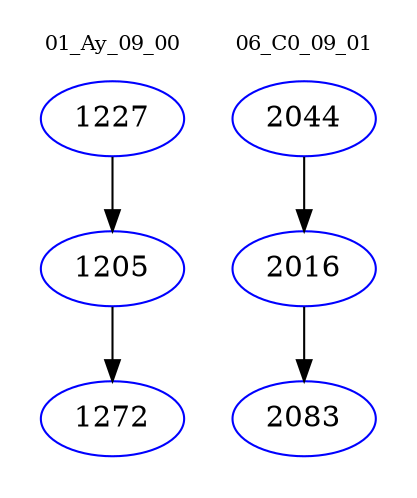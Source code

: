 digraph{
subgraph cluster_0 {
color = white
label = "01_Ay_09_00";
fontsize=10;
T0_1227 [label="1227", color="blue"]
T0_1227 -> T0_1205 [color="black"]
T0_1205 [label="1205", color="blue"]
T0_1205 -> T0_1272 [color="black"]
T0_1272 [label="1272", color="blue"]
}
subgraph cluster_1 {
color = white
label = "06_C0_09_01";
fontsize=10;
T1_2044 [label="2044", color="blue"]
T1_2044 -> T1_2016 [color="black"]
T1_2016 [label="2016", color="blue"]
T1_2016 -> T1_2083 [color="black"]
T1_2083 [label="2083", color="blue"]
}
}
